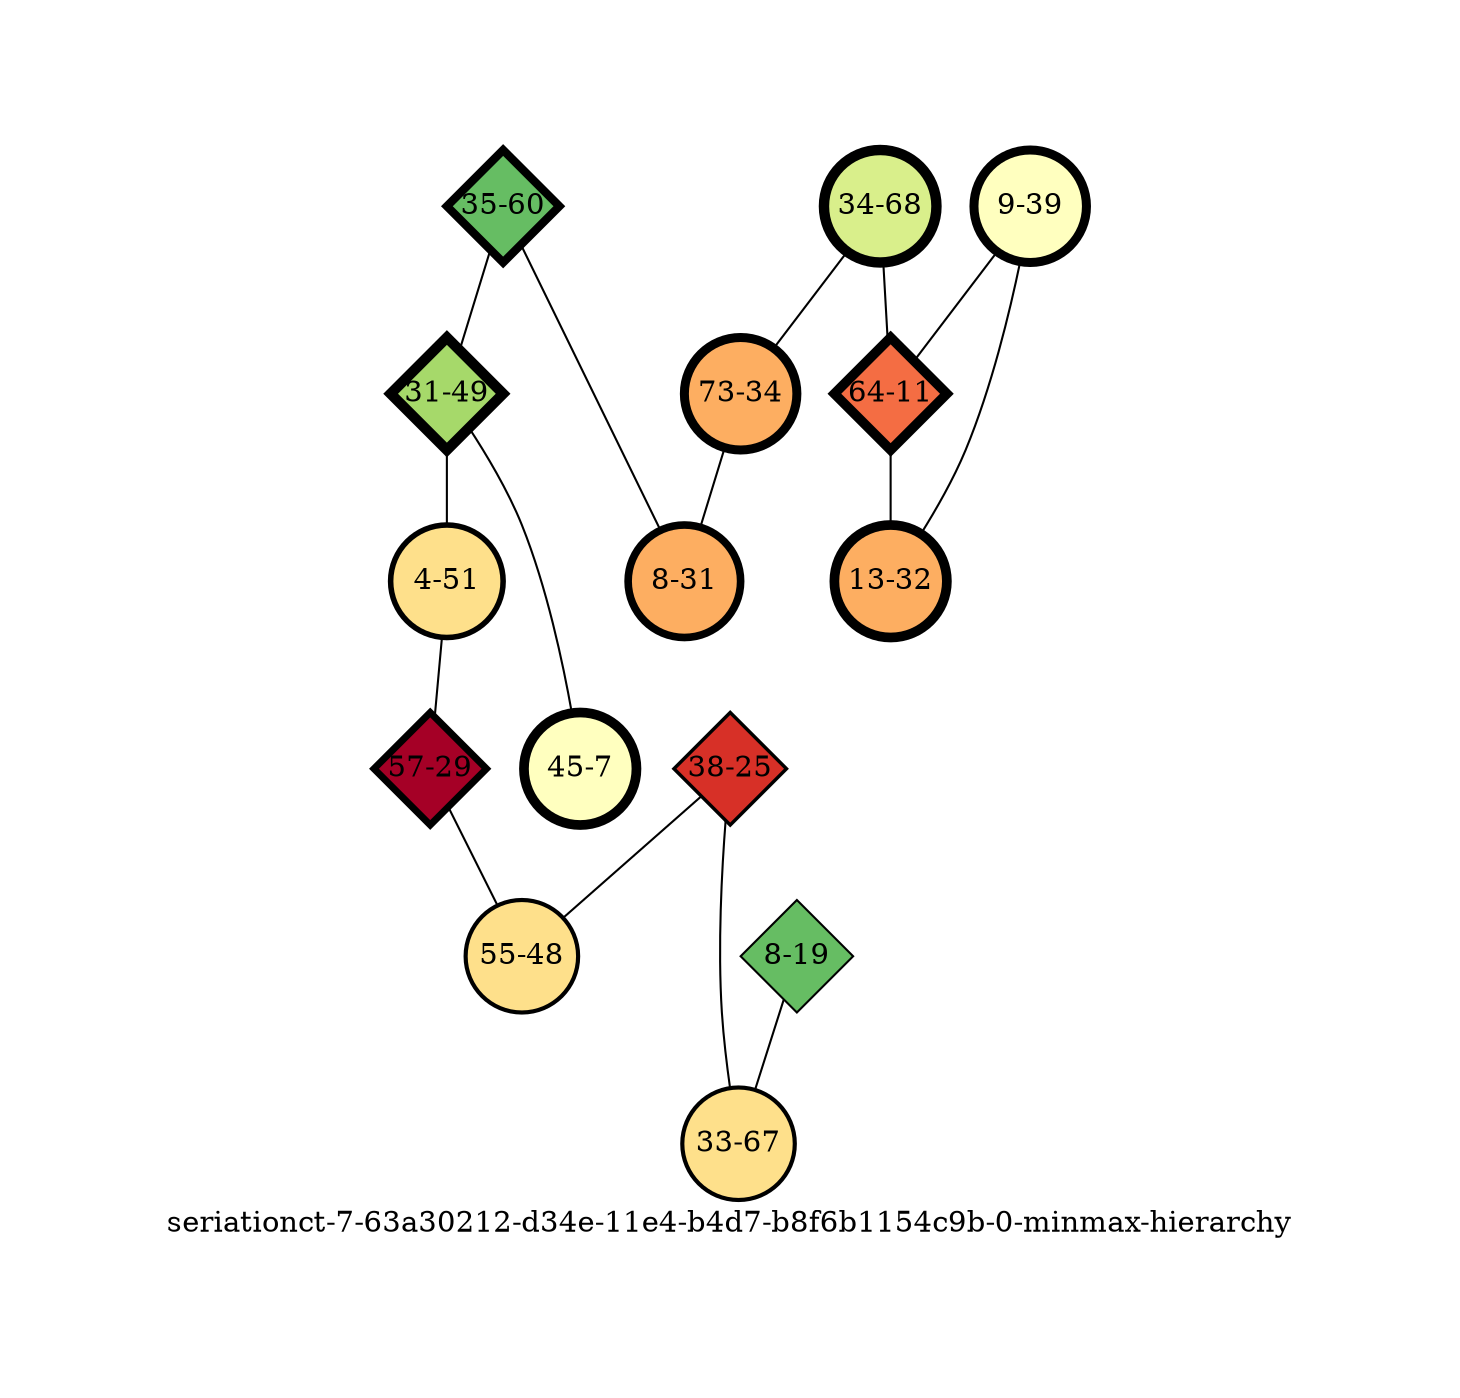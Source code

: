 strict graph "seriationct-7-63a30212-d34e-11e4-b4d7-b8f6b1154c9b-0-minmax-hierarchy" {
labelloc=b;
ratio=auto;
pad="1.0";
label="seriationct-7-63a30212-d34e-11e4-b4d7-b8f6b1154c9b-0-minmax-hierarchy";
node [width="0.75", style=filled, fixedsize=true, height="0.75", shape=circle, label=""];
0 [xCoordinate="60.0", appears_in_slice=12, yCoordinate="35.0", level=child, colorscheme=rdylgn11, child_of="assemblage-10-67", short_label="35-60", label="35-60", shape=diamond, fillcolor=9, size="767.140256851", parent_node="assemblage-10-67", id=0, penwidth="4.0"];
1 [xCoordinate="49.0", appears_in_slice=15, yCoordinate="31.0", level=child, colorscheme=rdylgn11, child_of="assemblage-34-37", short_label="31-49", label="31-49", shape=diamond, fillcolor=8, size="373.607760426", parent_node="assemblage-34-37", id=1, penwidth="5.0"];
2 [xCoordinate="68.0", appears_in_slice=15, yCoordinate="34.0", level=grandchild, colorscheme=rdylgn11, child_of="assemblage-23-55", short_label="34-68", label="34-68", shape=circle, fillcolor=7, size="373.607760426", parent_node="assemblage-28-29", id=2, penwidth="5.0"];
3 [xCoordinate="39.0", appears_in_slice=13, yCoordinate="9.0", level=grandchild, colorscheme=rdylgn11, child_of="assemblage-56-28", short_label="9-39", label="9-39", shape=circle, fillcolor=6, size="388.667783829", parent_node="assemblage-35-60", id=3, penwidth="4.33333333333"];
4 [xCoordinate="51.0", appears_in_slice=8, yCoordinate="4.0", level=grandchild, colorscheme=rdylgn11, child_of="assemblage-23-47", short_label="4-51", label="4-51", shape=circle, fillcolor=5, size="1098.98083007", parent_node="assemblage-68-63", id=4, penwidth="2.66666666667"];
5 [xCoordinate="34.0", appears_in_slice=13, yCoordinate="73.0", level=grandchild, colorscheme=rdylgn11, child_of="assemblage-64-39", short_label="73-34", label="73-34", shape=circle, fillcolor=4, size="388.667783829", parent_node="assemblage-35-60", id=7, penwidth="4.33333333333"];
6 [xCoordinate="11.0", appears_in_slice=14, yCoordinate="64.0", level=child, colorscheme=rdylgn11, child_of="assemblage-34-37", short_label="64-11", label="64-11", shape=diamond, fillcolor=3, size="735.254178524", parent_node="assemblage-34-37", id=6, penwidth="4.66666666667"];
7 [xCoordinate="32.0", appears_in_slice=14, yCoordinate="13.0", level=grandchild, colorscheme=rdylgn11, child_of="assemblage-64-39", short_label="13-32", label="13-32", shape=circle, fillcolor=4, size="361.646418098", parent_node="assemblage-35-60", id=5, penwidth="4.66666666667"];
8 [xCoordinate="25.0", appears_in_slice=5, yCoordinate="38.0", level=child, colorscheme=rdylgn11, child_of="assemblage-10-43", short_label="38-25", label="38-25", shape=diamond, fillcolor=2, size="355.71991968", parent_node="assemblage-10-43", id=8, penwidth="1.66666666667"];
9 [xCoordinate="29.0", appears_in_slice=10, yCoordinate="57.0", level=child, colorscheme=rdylgn11, child_of="assemblage-10-67", short_label="57-29", label="57-29", shape=diamond, fillcolor=1, size="358.417722433", parent_node="assemblage-10-67", id=9, penwidth="3.33333333333"];
10 [xCoordinate="19.0", appears_in_slice=3, yCoordinate="8.0", level=child, colorscheme=rdylgn11, child_of="assemblage-57-46", short_label="8-19", label="8-19", shape=diamond, fillcolor=9, size="719.760773153", parent_node="assemblage-57-46", id=10, penwidth="1.0"];
11 [xCoordinate="67.0", appears_in_slice=6, yCoordinate="33.0", level=grandchild, colorscheme=rdylgn11, child_of="assemblage-23-47", short_label="33-67", label="33-67", shape=circle, fillcolor=5, size="348.114066134", parent_node="assemblage-68-63", id=11, penwidth="2.0"];
12 [xCoordinate="31.0", appears_in_slice=11, yCoordinate="8.0", level=grandchild, colorscheme=rdylgn11, child_of="assemblage-64-39", short_label="8-31", label="8-31", shape=circle, fillcolor=4, size="255.066957514", parent_node="assemblage-8-26", id=12, penwidth="3.66666666667"];
13 [xCoordinate="48.0", appears_in_slice=6, yCoordinate="55.0", level=grandchild, colorscheme=rdylgn11, child_of="assemblage-23-47", short_label="55-48", label="55-48", shape=circle, fillcolor=5, size="613.701370932", parent_node="assemblage-65-58", id=13, penwidth="2.0"];
14 [xCoordinate="7.0", appears_in_slice=14, yCoordinate="45.0", level=grandchild, colorscheme=rdylgn11, child_of="assemblage-56-28", short_label="45-7", label="45-7", shape=circle, fillcolor=6, size="361.646418098", parent_node="assemblage-35-54", id=14, penwidth="4.66666666667"];
0 -- 1  [inverseweight="158.926233623", weight="0.00629222738879"];
0 -- 12  [inverseweight="2570.04485981", weight="0.000389098266586"];
1 -- 4  [inverseweight="8.10910703761", weight="0.123318140377"];
1 -- 14  [inverseweight="145.64784414", weight="0.00686587574233"];
2 -- 5  [inverseweight="7056.74696386", weight="0.000141708354447"];
2 -- 6  [inverseweight="28154.0097641", weight="3.55e-05"];
3 -- 6  [inverseweight="47985.6803849", weight="2.083955e-05"];
3 -- 7  [inverseweight=100000, weight="1e-06"];
4 -- 9  [inverseweight="24.050375997", weight="0.041579391529"];
5 -- 12  [inverseweight="3173.50506567", weight="0.000315108997561"];
6 -- 7  [inverseweight="47985.6803849", weight="2.08395e-05"];
8 -- 11  [inverseweight="4.0912243666", weight="0.244425607201"];
8 -- 13  [inverseweight="5.55544121323", weight="0.180003704768"];
9 -- 13  [inverseweight="6.90978014418", weight="0.14472240493"];
10 -- 11  [inverseweight="7.21599981235", weight="0.138580934868"];
}
